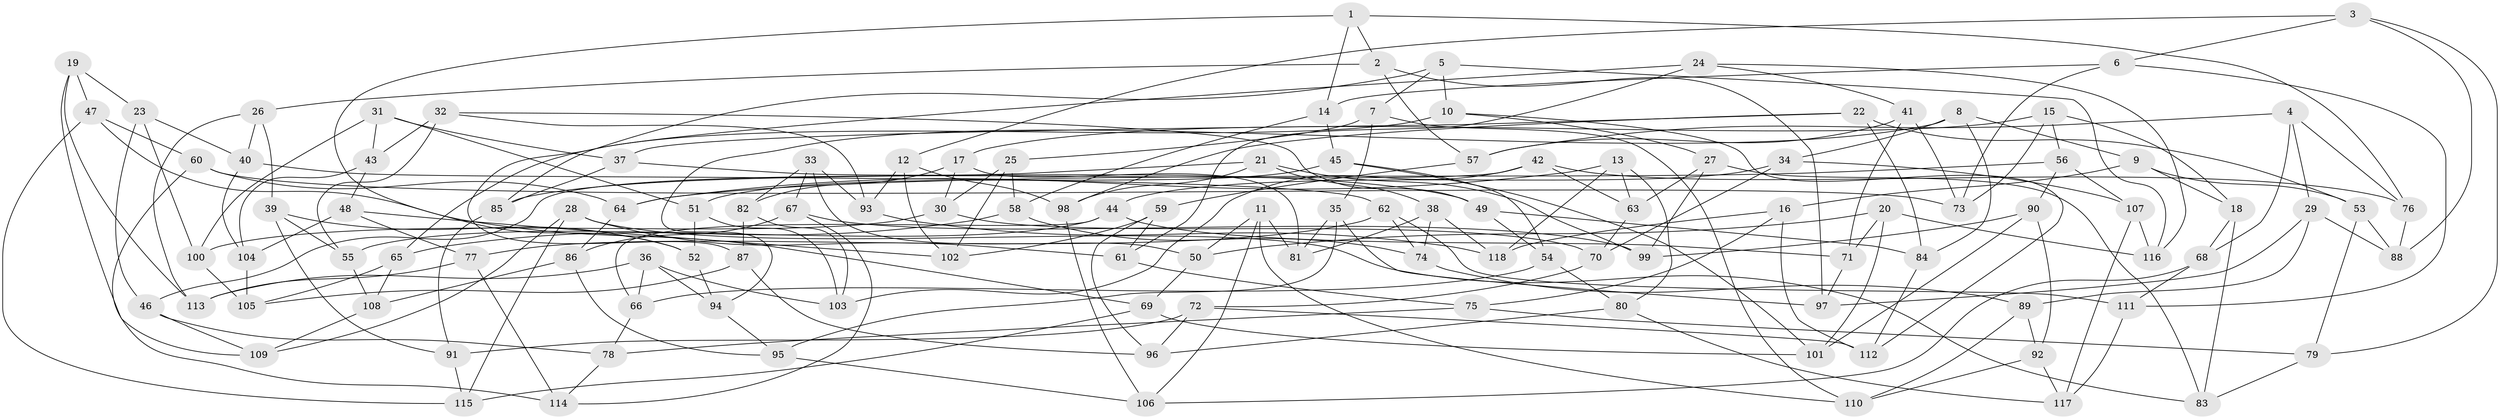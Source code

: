 // Generated by graph-tools (version 1.1) at 2025/11/02/27/25 16:11:48]
// undirected, 118 vertices, 236 edges
graph export_dot {
graph [start="1"]
  node [color=gray90,style=filled];
  1;
  2;
  3;
  4;
  5;
  6;
  7;
  8;
  9;
  10;
  11;
  12;
  13;
  14;
  15;
  16;
  17;
  18;
  19;
  20;
  21;
  22;
  23;
  24;
  25;
  26;
  27;
  28;
  29;
  30;
  31;
  32;
  33;
  34;
  35;
  36;
  37;
  38;
  39;
  40;
  41;
  42;
  43;
  44;
  45;
  46;
  47;
  48;
  49;
  50;
  51;
  52;
  53;
  54;
  55;
  56;
  57;
  58;
  59;
  60;
  61;
  62;
  63;
  64;
  65;
  66;
  67;
  68;
  69;
  70;
  71;
  72;
  73;
  74;
  75;
  76;
  77;
  78;
  79;
  80;
  81;
  82;
  83;
  84;
  85;
  86;
  87;
  88;
  89;
  90;
  91;
  92;
  93;
  94;
  95;
  96;
  97;
  98;
  99;
  100;
  101;
  102;
  103;
  104;
  105;
  106;
  107;
  108;
  109;
  110;
  111;
  112;
  113;
  114;
  115;
  116;
  117;
  118;
  1 -- 2;
  1 -- 14;
  1 -- 76;
  1 -- 52;
  2 -- 57;
  2 -- 26;
  2 -- 97;
  3 -- 6;
  3 -- 12;
  3 -- 88;
  3 -- 79;
  4 -- 68;
  4 -- 57;
  4 -- 76;
  4 -- 29;
  5 -- 10;
  5 -- 7;
  5 -- 85;
  5 -- 116;
  6 -- 111;
  6 -- 14;
  6 -- 73;
  7 -- 110;
  7 -- 25;
  7 -- 35;
  8 -- 9;
  8 -- 34;
  8 -- 84;
  8 -- 94;
  9 -- 18;
  9 -- 16;
  9 -- 53;
  10 -- 27;
  10 -- 112;
  10 -- 65;
  11 -- 50;
  11 -- 110;
  11 -- 81;
  11 -- 106;
  12 -- 98;
  12 -- 93;
  12 -- 102;
  13 -- 63;
  13 -- 118;
  13 -- 64;
  13 -- 80;
  14 -- 58;
  14 -- 45;
  15 -- 73;
  15 -- 18;
  15 -- 17;
  15 -- 56;
  16 -- 75;
  16 -- 112;
  16 -- 118;
  17 -- 30;
  17 -- 81;
  17 -- 82;
  18 -- 68;
  18 -- 83;
  19 -- 113;
  19 -- 109;
  19 -- 47;
  19 -- 23;
  20 -- 71;
  20 -- 101;
  20 -- 116;
  20 -- 50;
  21 -- 98;
  21 -- 38;
  21 -- 99;
  21 -- 85;
  22 -- 84;
  22 -- 98;
  22 -- 53;
  22 -- 37;
  23 -- 40;
  23 -- 46;
  23 -- 100;
  24 -- 116;
  24 -- 41;
  24 -- 87;
  24 -- 61;
  25 -- 30;
  25 -- 102;
  25 -- 58;
  26 -- 39;
  26 -- 113;
  26 -- 40;
  27 -- 99;
  27 -- 63;
  27 -- 83;
  28 -- 61;
  28 -- 83;
  28 -- 109;
  28 -- 115;
  29 -- 88;
  29 -- 89;
  29 -- 97;
  30 -- 100;
  30 -- 70;
  31 -- 100;
  31 -- 51;
  31 -- 37;
  31 -- 43;
  32 -- 43;
  32 -- 55;
  32 -- 49;
  32 -- 93;
  33 -- 82;
  33 -- 93;
  33 -- 50;
  33 -- 67;
  34 -- 70;
  34 -- 44;
  34 -- 107;
  35 -- 97;
  35 -- 95;
  35 -- 81;
  36 -- 66;
  36 -- 94;
  36 -- 103;
  36 -- 113;
  37 -- 49;
  37 -- 85;
  38 -- 74;
  38 -- 118;
  38 -- 81;
  39 -- 52;
  39 -- 91;
  39 -- 55;
  40 -- 62;
  40 -- 104;
  41 -- 57;
  41 -- 73;
  41 -- 71;
  42 -- 103;
  42 -- 46;
  42 -- 63;
  42 -- 76;
  43 -- 48;
  43 -- 104;
  44 -- 71;
  44 -- 55;
  44 -- 66;
  45 -- 101;
  45 -- 54;
  45 -- 51;
  46 -- 78;
  46 -- 109;
  47 -- 60;
  47 -- 69;
  47 -- 115;
  48 -- 102;
  48 -- 77;
  48 -- 104;
  49 -- 54;
  49 -- 84;
  50 -- 69;
  51 -- 52;
  51 -- 103;
  52 -- 94;
  53 -- 79;
  53 -- 88;
  54 -- 80;
  54 -- 66;
  55 -- 108;
  56 -- 90;
  56 -- 107;
  56 -- 64;
  57 -- 59;
  58 -- 65;
  58 -- 74;
  59 -- 61;
  59 -- 102;
  59 -- 96;
  60 -- 114;
  60 -- 73;
  60 -- 64;
  61 -- 75;
  62 -- 77;
  62 -- 74;
  62 -- 111;
  63 -- 70;
  64 -- 86;
  65 -- 108;
  65 -- 105;
  66 -- 78;
  67 -- 99;
  67 -- 114;
  67 -- 86;
  68 -- 111;
  68 -- 106;
  69 -- 101;
  69 -- 115;
  70 -- 72;
  71 -- 97;
  72 -- 91;
  72 -- 112;
  72 -- 96;
  74 -- 89;
  75 -- 79;
  75 -- 78;
  76 -- 88;
  77 -- 114;
  77 -- 113;
  78 -- 114;
  79 -- 83;
  80 -- 117;
  80 -- 96;
  82 -- 103;
  82 -- 87;
  84 -- 112;
  85 -- 91;
  86 -- 95;
  86 -- 108;
  87 -- 105;
  87 -- 96;
  89 -- 110;
  89 -- 92;
  90 -- 101;
  90 -- 92;
  90 -- 99;
  91 -- 115;
  92 -- 117;
  92 -- 110;
  93 -- 118;
  94 -- 95;
  95 -- 106;
  98 -- 106;
  100 -- 105;
  104 -- 105;
  107 -- 116;
  107 -- 117;
  108 -- 109;
  111 -- 117;
}
